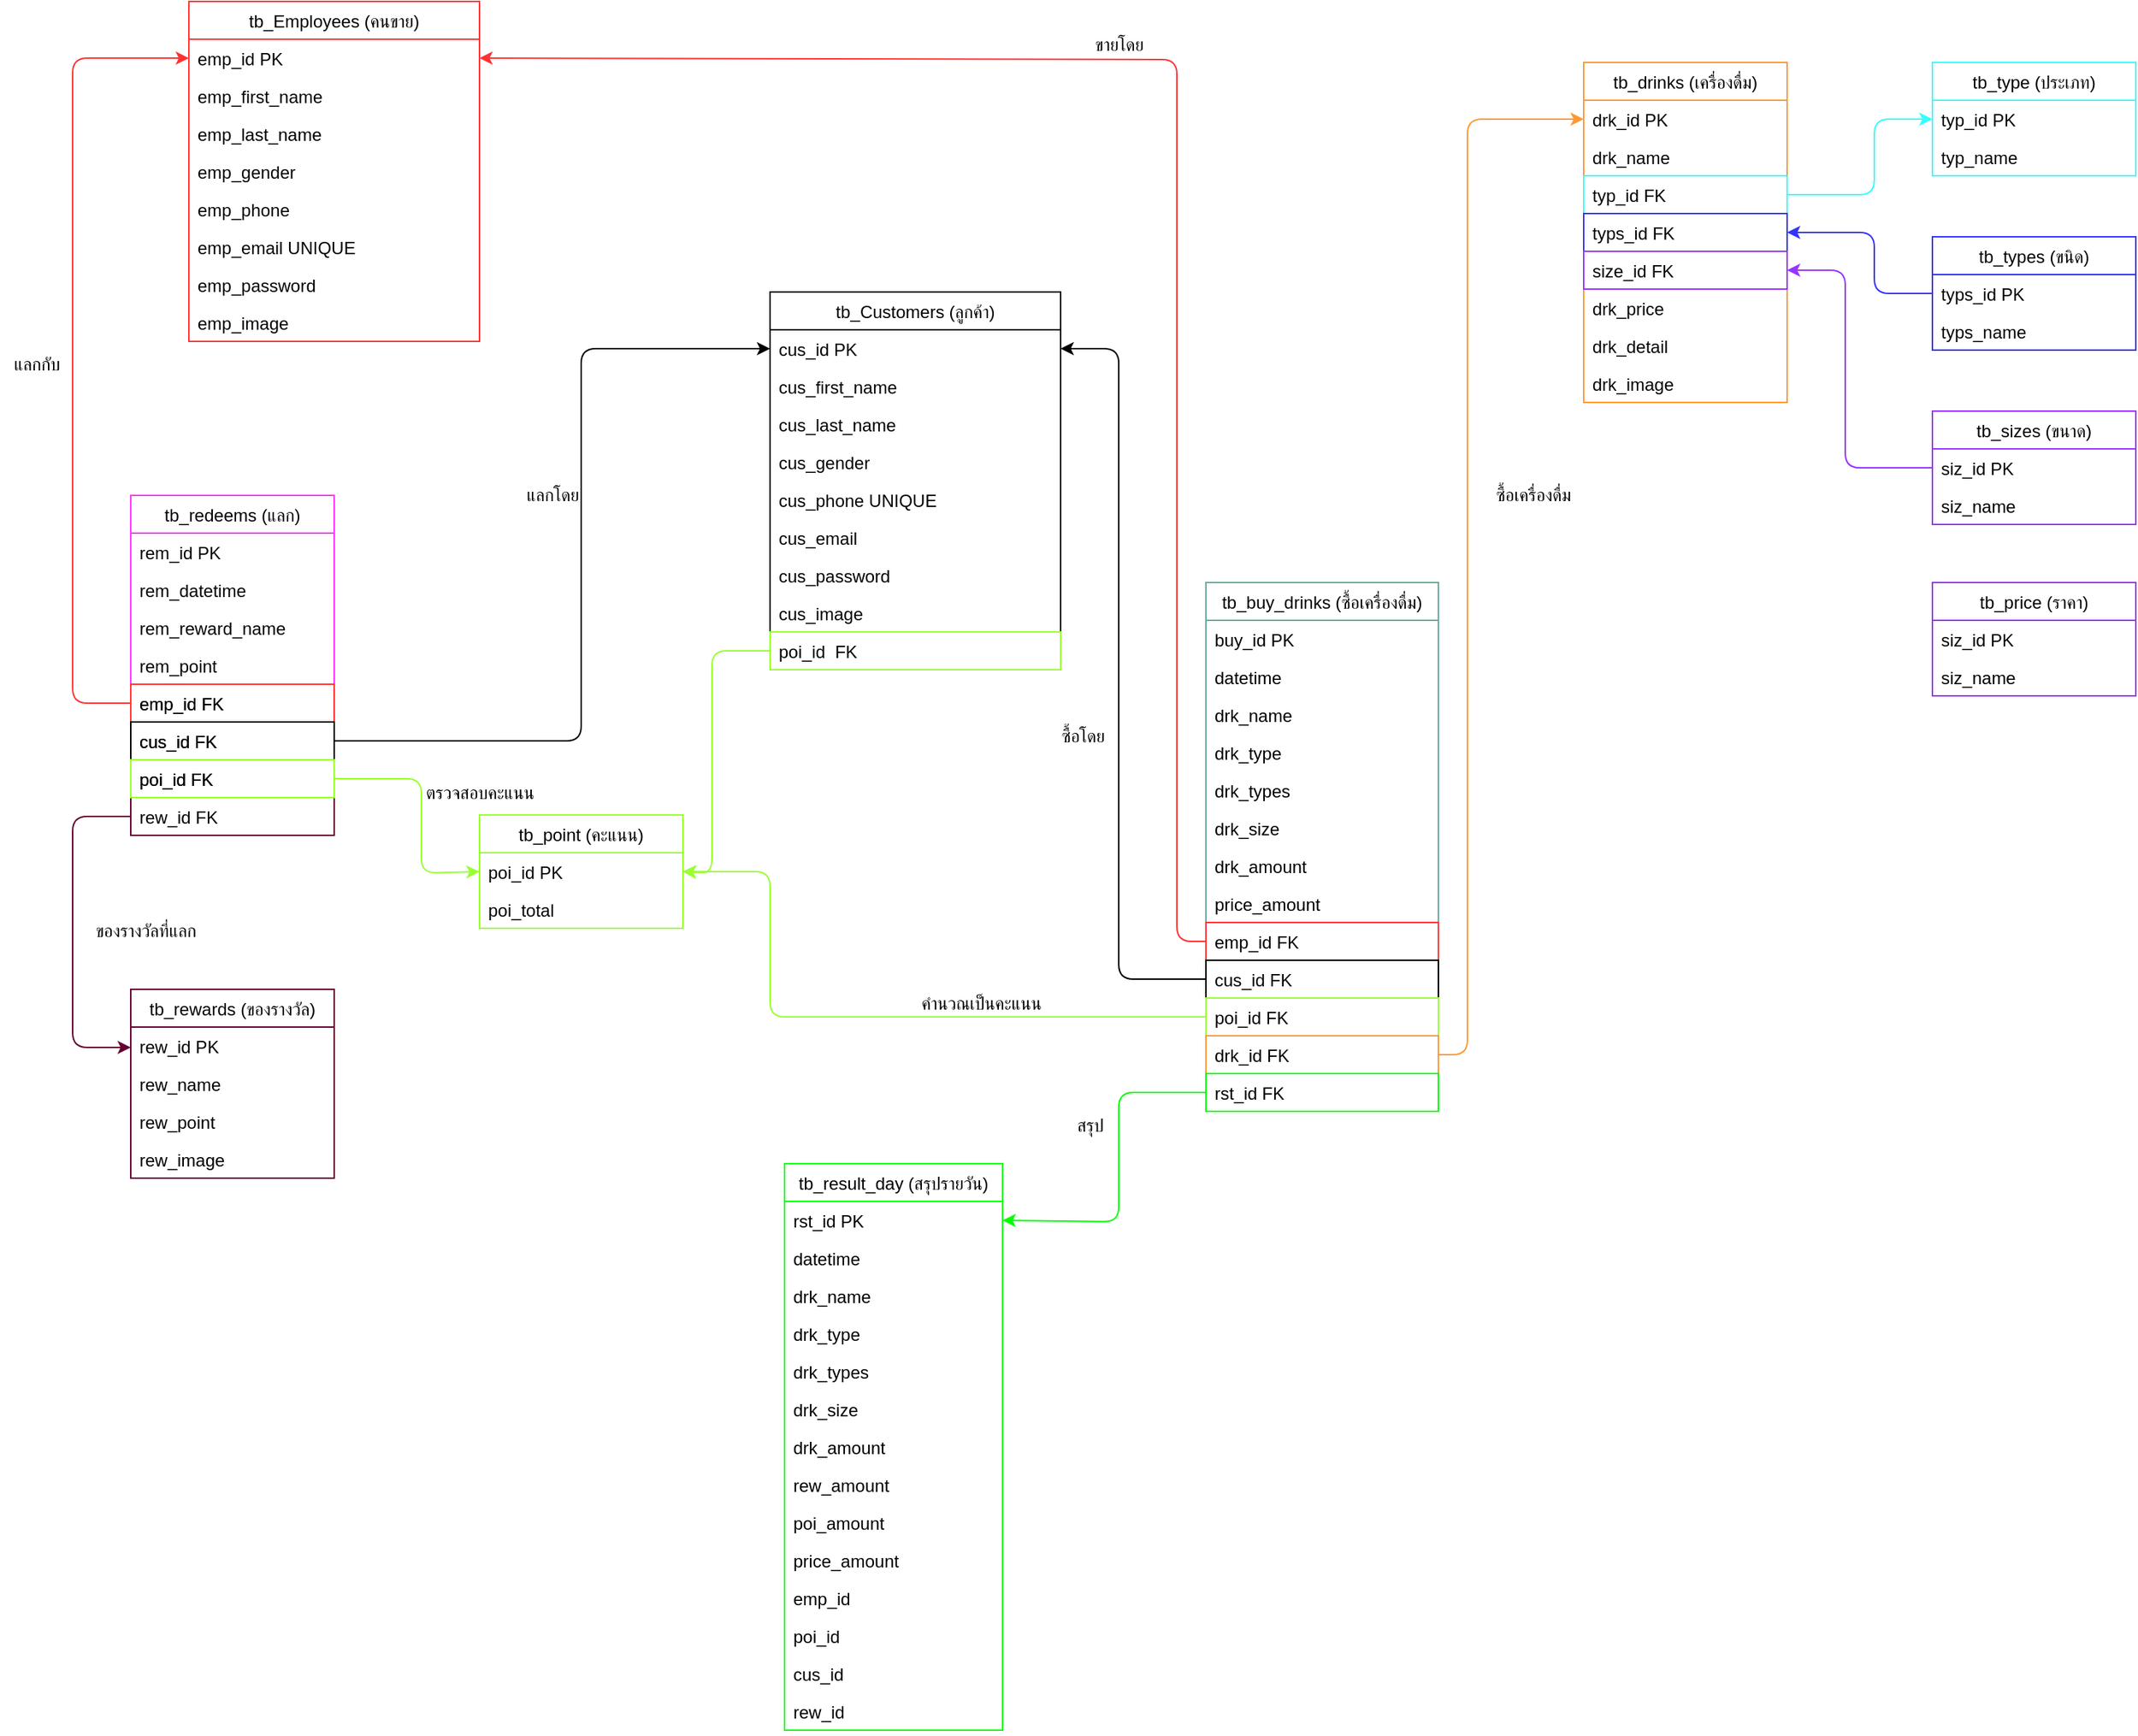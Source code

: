 <mxfile>
    <diagram id="K4MNBweXc7MLscUv-Ym8" name="web">
        <mxGraphModel grid="1" gridSize="10" guides="1" tooltips="1" connect="1" arrows="1" page="1" fold="1" pageScale="1" pageWidth="827" pageHeight="1169" math="0" shadow="0">
            <root>
                <mxCell id="0"/>
                <mxCell id="1" parent="0"/>
                <mxCell id="2" value="tb_Customers (ลูกค้า)" style="swimlane;fontStyle=0;childLayout=stackLayout;horizontal=1;startSize=26;fillColor=none;horizontalStack=0;resizeParent=1;resizeParentMax=0;resizeLast=0;collapsible=1;marginBottom=0;" vertex="1" parent="1">
                    <mxGeometry x="960" y="240" width="200" height="260" as="geometry">
                        <mxRectangle x="40" y="40" width="110" height="26" as="alternateBounds"/>
                    </mxGeometry>
                </mxCell>
                <mxCell id="3" value="cus_id PK" style="text;strokeColor=none;fillColor=none;align=left;verticalAlign=top;spacingLeft=4;spacingRight=4;overflow=hidden;rotatable=0;points=[[0,0.5],[1,0.5]];portConstraint=eastwest;" vertex="1" parent="2">
                    <mxGeometry y="26" width="200" height="26" as="geometry"/>
                </mxCell>
                <mxCell id="4" value="cus_first_name" style="text;strokeColor=none;fillColor=none;align=left;verticalAlign=top;spacingLeft=4;spacingRight=4;overflow=hidden;rotatable=0;points=[[0,0.5],[1,0.5]];portConstraint=eastwest;" vertex="1" parent="2">
                    <mxGeometry y="52" width="200" height="26" as="geometry"/>
                </mxCell>
                <mxCell id="5" value="cus_last_name" style="text;strokeColor=none;fillColor=none;align=left;verticalAlign=top;spacingLeft=4;spacingRight=4;overflow=hidden;rotatable=0;points=[[0,0.5],[1,0.5]];portConstraint=eastwest;" vertex="1" parent="2">
                    <mxGeometry y="78" width="200" height="26" as="geometry"/>
                </mxCell>
                <mxCell id="6" value="cus_gender" style="text;strokeColor=none;fillColor=none;align=left;verticalAlign=top;spacingLeft=4;spacingRight=4;overflow=hidden;rotatable=0;points=[[0,0.5],[1,0.5]];portConstraint=eastwest;" vertex="1" parent="2">
                    <mxGeometry y="104" width="200" height="26" as="geometry"/>
                </mxCell>
                <mxCell id="7" value="cus_phone UNIQUE" style="text;strokeColor=none;fillColor=none;align=left;verticalAlign=top;spacingLeft=4;spacingRight=4;overflow=hidden;rotatable=0;points=[[0,0.5],[1,0.5]];portConstraint=eastwest;" vertex="1" parent="2">
                    <mxGeometry y="130" width="200" height="26" as="geometry"/>
                </mxCell>
                <mxCell id="8" value="cus_email" style="text;strokeColor=none;fillColor=none;align=left;verticalAlign=top;spacingLeft=4;spacingRight=4;overflow=hidden;rotatable=0;points=[[0,0.5],[1,0.5]];portConstraint=eastwest;" vertex="1" parent="2">
                    <mxGeometry y="156" width="200" height="26" as="geometry"/>
                </mxCell>
                <mxCell id="9" value="cus_password" style="text;strokeColor=none;fillColor=none;align=left;verticalAlign=top;spacingLeft=4;spacingRight=4;overflow=hidden;rotatable=0;points=[[0,0.5],[1,0.5]];portConstraint=eastwest;" vertex="1" parent="2">
                    <mxGeometry y="182" width="200" height="26" as="geometry"/>
                </mxCell>
                <mxCell id="10" value="cus_image" style="text;strokeColor=none;fillColor=none;align=left;verticalAlign=top;spacingLeft=4;spacingRight=4;overflow=hidden;rotatable=0;points=[[0,0.5],[1,0.5]];portConstraint=eastwest;" vertex="1" parent="2">
                    <mxGeometry y="208" width="200" height="26" as="geometry"/>
                </mxCell>
                <mxCell id="11" value="poi_id  FK" style="text;strokeColor=#99FF33;fillColor=none;align=left;verticalAlign=top;spacingLeft=4;spacingRight=4;overflow=hidden;rotatable=0;points=[[0,0.5],[1,0.5]];portConstraint=eastwest;" vertex="1" parent="2">
                    <mxGeometry y="234" width="200" height="26" as="geometry"/>
                </mxCell>
                <mxCell id="12" value="tb_Employees (คนขาย)" style="swimlane;fontStyle=0;childLayout=stackLayout;horizontal=1;startSize=26;fillColor=none;horizontalStack=0;resizeParent=1;resizeParentMax=0;resizeLast=0;collapsible=1;marginBottom=0;strokeColor=#FF3333;" vertex="1" parent="1">
                    <mxGeometry x="560" y="40" width="200" height="234" as="geometry">
                        <mxRectangle x="40" y="40" width="110" height="26" as="alternateBounds"/>
                    </mxGeometry>
                </mxCell>
                <mxCell id="13" value="emp_id PK" style="text;strokeColor=none;fillColor=none;align=left;verticalAlign=top;spacingLeft=4;spacingRight=4;overflow=hidden;rotatable=0;points=[[0,0.5],[1,0.5]];portConstraint=eastwest;" vertex="1" parent="12">
                    <mxGeometry y="26" width="200" height="26" as="geometry"/>
                </mxCell>
                <mxCell id="14" value="emp_first_name" style="text;strokeColor=none;fillColor=none;align=left;verticalAlign=top;spacingLeft=4;spacingRight=4;overflow=hidden;rotatable=0;points=[[0,0.5],[1,0.5]];portConstraint=eastwest;" vertex="1" parent="12">
                    <mxGeometry y="52" width="200" height="26" as="geometry"/>
                </mxCell>
                <mxCell id="15" value="emp_last_name" style="text;strokeColor=none;fillColor=none;align=left;verticalAlign=top;spacingLeft=4;spacingRight=4;overflow=hidden;rotatable=0;points=[[0,0.5],[1,0.5]];portConstraint=eastwest;" vertex="1" parent="12">
                    <mxGeometry y="78" width="200" height="26" as="geometry"/>
                </mxCell>
                <mxCell id="16" value="emp_gender" style="text;strokeColor=none;fillColor=none;align=left;verticalAlign=top;spacingLeft=4;spacingRight=4;overflow=hidden;rotatable=0;points=[[0,0.5],[1,0.5]];portConstraint=eastwest;" vertex="1" parent="12">
                    <mxGeometry y="104" width="200" height="26" as="geometry"/>
                </mxCell>
                <mxCell id="17" value="emp_phone " style="text;strokeColor=none;fillColor=none;align=left;verticalAlign=top;spacingLeft=4;spacingRight=4;overflow=hidden;rotatable=0;points=[[0,0.5],[1,0.5]];portConstraint=eastwest;" vertex="1" parent="12">
                    <mxGeometry y="130" width="200" height="26" as="geometry"/>
                </mxCell>
                <mxCell id="18" value="emp_email UNIQUE" style="text;strokeColor=none;fillColor=none;align=left;verticalAlign=top;spacingLeft=4;spacingRight=4;overflow=hidden;rotatable=0;points=[[0,0.5],[1,0.5]];portConstraint=eastwest;" vertex="1" parent="12">
                    <mxGeometry y="156" width="200" height="26" as="geometry"/>
                </mxCell>
                <mxCell id="19" value="emp_password" style="text;strokeColor=none;fillColor=none;align=left;verticalAlign=top;spacingLeft=4;spacingRight=4;overflow=hidden;rotatable=0;points=[[0,0.5],[1,0.5]];portConstraint=eastwest;" vertex="1" parent="12">
                    <mxGeometry y="182" width="200" height="26" as="geometry"/>
                </mxCell>
                <mxCell id="20" value="emp_image" style="text;strokeColor=none;fillColor=none;align=left;verticalAlign=top;spacingLeft=4;spacingRight=4;overflow=hidden;rotatable=0;points=[[0,0.5],[1,0.5]];portConstraint=eastwest;" vertex="1" parent="12">
                    <mxGeometry y="208" width="200" height="26" as="geometry"/>
                </mxCell>
                <mxCell id="21" value="tb_point (คะแนน)" style="swimlane;fontStyle=0;childLayout=stackLayout;horizontal=1;startSize=26;fillColor=none;horizontalStack=0;resizeParent=1;resizeParentMax=0;resizeLast=0;collapsible=1;marginBottom=0;strokeColor=#99FF33;" vertex="1" parent="1">
                    <mxGeometry x="760" y="600" width="140" height="78" as="geometry"/>
                </mxCell>
                <mxCell id="22" value="poi_id PK" style="text;strokeColor=none;fillColor=none;align=left;verticalAlign=top;spacingLeft=4;spacingRight=4;overflow=hidden;rotatable=0;points=[[0,0.5],[1,0.5]];portConstraint=eastwest;" vertex="1" parent="21">
                    <mxGeometry y="26" width="140" height="26" as="geometry"/>
                </mxCell>
                <mxCell id="23" value="poi_total" style="text;strokeColor=none;fillColor=none;align=left;verticalAlign=top;spacingLeft=4;spacingRight=4;overflow=hidden;rotatable=0;points=[[0,0.5],[1,0.5]];portConstraint=eastwest;" vertex="1" parent="21">
                    <mxGeometry y="52" width="140" height="26" as="geometry"/>
                </mxCell>
                <mxCell id="24" value="tb_drinks (เครื่องดื่ม)" style="swimlane;fontStyle=0;childLayout=stackLayout;horizontal=1;startSize=26;fillColor=none;horizontalStack=0;resizeParent=1;resizeParentMax=0;resizeLast=0;collapsible=1;marginBottom=0;strokeColor=#FF9933;" vertex="1" parent="1">
                    <mxGeometry x="1520" y="82" width="140" height="234" as="geometry"/>
                </mxCell>
                <mxCell id="25" value="drk_id PK" style="text;strokeColor=none;fillColor=none;align=left;verticalAlign=top;spacingLeft=4;spacingRight=4;overflow=hidden;rotatable=0;points=[[0,0.5],[1,0.5]];portConstraint=eastwest;" vertex="1" parent="24">
                    <mxGeometry y="26" width="140" height="26" as="geometry"/>
                </mxCell>
                <mxCell id="26" value="drk_name" style="text;strokeColor=none;fillColor=none;align=left;verticalAlign=top;spacingLeft=4;spacingRight=4;overflow=hidden;rotatable=0;points=[[0,0.5],[1,0.5]];portConstraint=eastwest;" vertex="1" parent="24">
                    <mxGeometry y="52" width="140" height="26" as="geometry"/>
                </mxCell>
                <mxCell id="27" value="typ_id FK" style="text;strokeColor=#33FFFF;fillColor=none;align=left;verticalAlign=top;spacingLeft=4;spacingRight=4;overflow=hidden;rotatable=0;points=[[0,0.5],[1,0.5]];portConstraint=eastwest;" vertex="1" parent="24">
                    <mxGeometry y="78" width="140" height="26" as="geometry"/>
                </mxCell>
                <mxCell id="28" value="typs_id FK" style="text;strokeColor=#3333FF;fillColor=none;align=left;verticalAlign=top;spacingLeft=4;spacingRight=4;overflow=hidden;rotatable=0;points=[[0,0.5],[1,0.5]];portConstraint=eastwest;" vertex="1" parent="24">
                    <mxGeometry y="104" width="140" height="26" as="geometry"/>
                </mxCell>
                <mxCell id="29" value="size_id FK" style="text;strokeColor=#9933FF;fillColor=none;align=left;verticalAlign=top;spacingLeft=4;spacingRight=4;overflow=hidden;rotatable=0;points=[[0,0.5],[1,0.5]];portConstraint=eastwest;" vertex="1" parent="24">
                    <mxGeometry y="130" width="140" height="26" as="geometry"/>
                </mxCell>
                <mxCell id="30" value="drk_price" style="text;strokeColor=none;fillColor=none;align=left;verticalAlign=top;spacingLeft=4;spacingRight=4;overflow=hidden;rotatable=0;points=[[0,0.5],[1,0.5]];portConstraint=eastwest;" vertex="1" parent="24">
                    <mxGeometry y="156" width="140" height="26" as="geometry"/>
                </mxCell>
                <mxCell id="31" value="drk_detail" style="text;strokeColor=none;fillColor=none;align=left;verticalAlign=top;spacingLeft=4;spacingRight=4;overflow=hidden;rotatable=0;points=[[0,0.5],[1,0.5]];portConstraint=eastwest;" vertex="1" parent="24">
                    <mxGeometry y="182" width="140" height="26" as="geometry"/>
                </mxCell>
                <mxCell id="32" value="drk_image" style="text;strokeColor=none;fillColor=none;align=left;verticalAlign=top;spacingLeft=4;spacingRight=4;overflow=hidden;rotatable=0;points=[[0,0.5],[1,0.5]];portConstraint=eastwest;" vertex="1" parent="24">
                    <mxGeometry y="208" width="140" height="26" as="geometry"/>
                </mxCell>
                <mxCell id="33" value="tb_type (ประเภท)" style="swimlane;fontStyle=0;childLayout=stackLayout;horizontal=1;startSize=26;fillColor=none;horizontalStack=0;resizeParent=1;resizeParentMax=0;resizeLast=0;collapsible=1;marginBottom=0;strokeColor=#33FFFF;" vertex="1" parent="1">
                    <mxGeometry x="1760" y="82" width="140" height="78" as="geometry"/>
                </mxCell>
                <mxCell id="34" value="typ_id PK" style="text;strokeColor=none;fillColor=none;align=left;verticalAlign=top;spacingLeft=4;spacingRight=4;overflow=hidden;rotatable=0;points=[[0,0.5],[1,0.5]];portConstraint=eastwest;" vertex="1" parent="33">
                    <mxGeometry y="26" width="140" height="26" as="geometry"/>
                </mxCell>
                <mxCell id="35" value="typ_name" style="text;strokeColor=none;fillColor=none;align=left;verticalAlign=top;spacingLeft=4;spacingRight=4;overflow=hidden;rotatable=0;points=[[0,0.5],[1,0.5]];portConstraint=eastwest;" vertex="1" parent="33">
                    <mxGeometry y="52" width="140" height="26" as="geometry"/>
                </mxCell>
                <mxCell id="36" value="tb_types (ขนิด)" style="swimlane;fontStyle=0;childLayout=stackLayout;horizontal=1;startSize=26;fillColor=none;horizontalStack=0;resizeParent=1;resizeParentMax=0;resizeLast=0;collapsible=1;marginBottom=0;strokeColor=#3333FF;" vertex="1" parent="1">
                    <mxGeometry x="1760" y="202" width="140" height="78" as="geometry"/>
                </mxCell>
                <mxCell id="37" value="typs_id PK" style="text;strokeColor=none;fillColor=none;align=left;verticalAlign=top;spacingLeft=4;spacingRight=4;overflow=hidden;rotatable=0;points=[[0,0.5],[1,0.5]];portConstraint=eastwest;" vertex="1" parent="36">
                    <mxGeometry y="26" width="140" height="26" as="geometry"/>
                </mxCell>
                <mxCell id="38" value="typs_name" style="text;strokeColor=none;fillColor=none;align=left;verticalAlign=top;spacingLeft=4;spacingRight=4;overflow=hidden;rotatable=0;points=[[0,0.5],[1,0.5]];portConstraint=eastwest;" vertex="1" parent="36">
                    <mxGeometry y="52" width="140" height="26" as="geometry"/>
                </mxCell>
                <mxCell id="39" value="tb_sizes (ขนาด)" style="swimlane;fontStyle=0;childLayout=stackLayout;horizontal=1;startSize=26;fillColor=none;horizontalStack=0;resizeParent=1;resizeParentMax=0;resizeLast=0;collapsible=1;marginBottom=0;strokeColor=#9933FF;" vertex="1" parent="1">
                    <mxGeometry x="1760" y="322" width="140" height="78" as="geometry"/>
                </mxCell>
                <mxCell id="40" value="siz_id PK" style="text;strokeColor=none;fillColor=none;align=left;verticalAlign=top;spacingLeft=4;spacingRight=4;overflow=hidden;rotatable=0;points=[[0,0.5],[1,0.5]];portConstraint=eastwest;" vertex="1" parent="39">
                    <mxGeometry y="26" width="140" height="26" as="geometry"/>
                </mxCell>
                <mxCell id="41" value="siz_name" style="text;strokeColor=none;fillColor=none;align=left;verticalAlign=top;spacingLeft=4;spacingRight=4;overflow=hidden;rotatable=0;points=[[0,0.5],[1,0.5]];portConstraint=eastwest;" vertex="1" parent="39">
                    <mxGeometry y="52" width="140" height="26" as="geometry"/>
                </mxCell>
                <mxCell id="42" value="" style="endArrow=classic;html=1;exitX=1;exitY=0.5;exitDx=0;exitDy=0;entryX=0;entryY=0.5;entryDx=0;entryDy=0;strokeColor=#33FFFF;" edge="1" parent="1" source="27" target="34">
                    <mxGeometry width="50" height="50" relative="1" as="geometry">
                        <mxPoint x="1760" y="222" as="sourcePoint"/>
                        <mxPoint x="1810" y="172" as="targetPoint"/>
                        <Array as="points">
                            <mxPoint x="1720" y="173"/>
                            <mxPoint x="1720" y="121"/>
                        </Array>
                    </mxGeometry>
                </mxCell>
                <mxCell id="43" value="" style="endArrow=classic;html=1;entryX=1;entryY=0.5;entryDx=0;entryDy=0;exitX=0;exitY=0.5;exitDx=0;exitDy=0;strokeColor=#99FF33;" edge="1" parent="1" source="11" target="22">
                    <mxGeometry width="50" height="50" relative="1" as="geometry">
                        <mxPoint x="950" y="360" as="sourcePoint"/>
                        <mxPoint x="700" y="241" as="targetPoint"/>
                        <Array as="points">
                            <mxPoint x="920" y="487"/>
                            <mxPoint x="920" y="640"/>
                        </Array>
                    </mxGeometry>
                </mxCell>
                <mxCell id="44" value="tb_rewards (ของรางวัล)" style="swimlane;fontStyle=0;childLayout=stackLayout;horizontal=1;startSize=26;fillColor=none;horizontalStack=0;resizeParent=1;resizeParentMax=0;resizeLast=0;collapsible=1;marginBottom=0;strokeColor=#660033;" vertex="1" parent="1">
                    <mxGeometry x="520" y="720" width="140" height="130" as="geometry"/>
                </mxCell>
                <mxCell id="45" value="rew_id PK" style="text;strokeColor=none;fillColor=none;align=left;verticalAlign=top;spacingLeft=4;spacingRight=4;overflow=hidden;rotatable=0;points=[[0,0.5],[1,0.5]];portConstraint=eastwest;" vertex="1" parent="44">
                    <mxGeometry y="26" width="140" height="26" as="geometry"/>
                </mxCell>
                <mxCell id="46" value="rew_name" style="text;strokeColor=none;fillColor=none;align=left;verticalAlign=top;spacingLeft=4;spacingRight=4;overflow=hidden;rotatable=0;points=[[0,0.5],[1,0.5]];portConstraint=eastwest;" vertex="1" parent="44">
                    <mxGeometry y="52" width="140" height="26" as="geometry"/>
                </mxCell>
                <mxCell id="47" value="rew_point" style="text;strokeColor=none;fillColor=none;align=left;verticalAlign=top;spacingLeft=4;spacingRight=4;overflow=hidden;rotatable=0;points=[[0,0.5],[1,0.5]];portConstraint=eastwest;" vertex="1" parent="44">
                    <mxGeometry y="78" width="140" height="26" as="geometry"/>
                </mxCell>
                <mxCell id="48" value="rew_image" style="text;strokeColor=none;fillColor=none;align=left;verticalAlign=top;spacingLeft=4;spacingRight=4;overflow=hidden;rotatable=0;points=[[0,0.5],[1,0.5]];portConstraint=eastwest;" vertex="1" parent="44">
                    <mxGeometry y="104" width="140" height="26" as="geometry"/>
                </mxCell>
                <mxCell id="49" value="tb_redeems (แลก)" style="swimlane;fontStyle=0;childLayout=stackLayout;horizontal=1;startSize=26;fillColor=none;horizontalStack=0;resizeParent=1;resizeParentMax=0;resizeLast=0;collapsible=1;marginBottom=0;strokeColor=#FF33FF;" vertex="1" parent="1">
                    <mxGeometry x="520" y="380" width="140" height="234" as="geometry"/>
                </mxCell>
                <mxCell id="50" value="rem_id PK" style="text;strokeColor=none;fillColor=none;align=left;verticalAlign=top;spacingLeft=4;spacingRight=4;overflow=hidden;rotatable=0;points=[[0,0.5],[1,0.5]];portConstraint=eastwest;" vertex="1" parent="49">
                    <mxGeometry y="26" width="140" height="26" as="geometry"/>
                </mxCell>
                <mxCell id="51" value="rem_datetime" style="text;strokeColor=none;fillColor=none;align=left;verticalAlign=top;spacingLeft=4;spacingRight=4;overflow=hidden;rotatable=0;points=[[0,0.5],[1,0.5]];portConstraint=eastwest;" vertex="1" parent="49">
                    <mxGeometry y="52" width="140" height="26" as="geometry"/>
                </mxCell>
                <mxCell id="52" value="rem_reward_name" style="text;strokeColor=none;fillColor=none;align=left;verticalAlign=top;spacingLeft=4;spacingRight=4;overflow=hidden;rotatable=0;points=[[0,0.5],[1,0.5]];portConstraint=eastwest;" vertex="1" parent="49">
                    <mxGeometry y="78" width="140" height="26" as="geometry"/>
                </mxCell>
                <mxCell id="53" value="rem_point" style="text;strokeColor=none;fillColor=none;align=left;verticalAlign=top;spacingLeft=4;spacingRight=4;overflow=hidden;rotatable=0;points=[[0,0.5],[1,0.5]];portConstraint=eastwest;" vertex="1" parent="49">
                    <mxGeometry y="104" width="140" height="26" as="geometry"/>
                </mxCell>
                <mxCell id="54" value="emp_id FK" style="text;strokeColor=#FF3333;fillColor=none;align=left;verticalAlign=top;spacingLeft=4;spacingRight=4;overflow=hidden;rotatable=0;points=[[0,0.5],[1,0.5]];portConstraint=eastwest;" vertex="1" parent="49">
                    <mxGeometry y="130" width="140" height="26" as="geometry"/>
                </mxCell>
                <mxCell id="55" value="cus_id FK" style="text;strokeColor=#000000;fillColor=none;align=left;verticalAlign=top;spacingLeft=4;spacingRight=4;overflow=hidden;rotatable=0;points=[[0,0.5],[1,0.5]];portConstraint=eastwest;" vertex="1" parent="49">
                    <mxGeometry y="156" width="140" height="26" as="geometry"/>
                </mxCell>
                <mxCell id="56" value="poi_id FK" style="text;strokeColor=#99FF33;fillColor=none;align=left;verticalAlign=top;spacingLeft=4;spacingRight=4;overflow=hidden;rotatable=0;points=[[0,0.5],[1,0.5]];portConstraint=eastwest;" vertex="1" parent="49">
                    <mxGeometry y="182" width="140" height="26" as="geometry"/>
                </mxCell>
                <mxCell id="57" value="rew_id FK" style="text;strokeColor=#660033;fillColor=none;align=left;verticalAlign=top;spacingLeft=4;spacingRight=4;overflow=hidden;rotatable=0;points=[[0,0.5],[1,0.5]];portConstraint=eastwest;" vertex="1" parent="49">
                    <mxGeometry y="208" width="140" height="26" as="geometry"/>
                </mxCell>
                <mxCell id="58" value="tb_buy_drinks (ซื้อเครื่องดื่ม)" style="swimlane;fontStyle=0;childLayout=stackLayout;horizontal=1;startSize=26;fillColor=none;horizontalStack=0;resizeParent=1;resizeParentMax=0;resizeLast=0;collapsible=1;marginBottom=0;strokeColor=#67AB9F;" vertex="1" parent="1">
                    <mxGeometry x="1260" y="440" width="160" height="364" as="geometry"/>
                </mxCell>
                <mxCell id="59" value="buy_id PK" style="text;strokeColor=none;fillColor=none;align=left;verticalAlign=top;spacingLeft=4;spacingRight=4;overflow=hidden;rotatable=0;points=[[0,0.5],[1,0.5]];portConstraint=eastwest;" vertex="1" parent="58">
                    <mxGeometry y="26" width="160" height="26" as="geometry"/>
                </mxCell>
                <mxCell id="60" value="datetime" style="text;strokeColor=none;fillColor=none;align=left;verticalAlign=top;spacingLeft=4;spacingRight=4;overflow=hidden;rotatable=0;points=[[0,0.5],[1,0.5]];portConstraint=eastwest;" vertex="1" parent="58">
                    <mxGeometry y="52" width="160" height="26" as="geometry"/>
                </mxCell>
                <mxCell id="61" value="drk_name" style="text;strokeColor=none;fillColor=none;align=left;verticalAlign=top;spacingLeft=4;spacingRight=4;overflow=hidden;rotatable=0;points=[[0,0.5],[1,0.5]];portConstraint=eastwest;" vertex="1" parent="58">
                    <mxGeometry y="78" width="160" height="26" as="geometry"/>
                </mxCell>
                <mxCell id="62" value="drk_type" style="text;strokeColor=none;fillColor=none;align=left;verticalAlign=top;spacingLeft=4;spacingRight=4;overflow=hidden;rotatable=0;points=[[0,0.5],[1,0.5]];portConstraint=eastwest;" vertex="1" parent="58">
                    <mxGeometry y="104" width="160" height="26" as="geometry"/>
                </mxCell>
                <mxCell id="63" value="drk_types" style="text;strokeColor=none;fillColor=none;align=left;verticalAlign=top;spacingLeft=4;spacingRight=4;overflow=hidden;rotatable=0;points=[[0,0.5],[1,0.5]];portConstraint=eastwest;" vertex="1" parent="58">
                    <mxGeometry y="130" width="160" height="26" as="geometry"/>
                </mxCell>
                <mxCell id="64" value="drk_size" style="text;strokeColor=none;fillColor=none;align=left;verticalAlign=top;spacingLeft=4;spacingRight=4;overflow=hidden;rotatable=0;points=[[0,0.5],[1,0.5]];portConstraint=eastwest;" vertex="1" parent="58">
                    <mxGeometry y="156" width="160" height="26" as="geometry"/>
                </mxCell>
                <mxCell id="65" value="drk_amount" style="text;strokeColor=none;fillColor=none;align=left;verticalAlign=top;spacingLeft=4;spacingRight=4;overflow=hidden;rotatable=0;points=[[0,0.5],[1,0.5]];portConstraint=eastwest;" vertex="1" parent="58">
                    <mxGeometry y="182" width="160" height="26" as="geometry"/>
                </mxCell>
                <mxCell id="66" value="price_amount" style="text;strokeColor=none;fillColor=none;align=left;verticalAlign=top;spacingLeft=4;spacingRight=4;overflow=hidden;rotatable=0;points=[[0,0.5],[1,0.5]];portConstraint=eastwest;" vertex="1" parent="58">
                    <mxGeometry y="208" width="160" height="26" as="geometry"/>
                </mxCell>
                <mxCell id="67" value="emp_id FK" style="text;strokeColor=#FF3333;fillColor=none;align=left;verticalAlign=top;spacingLeft=4;spacingRight=4;overflow=hidden;rotatable=0;points=[[0,0.5],[1,0.5]];portConstraint=eastwest;" vertex="1" parent="58">
                    <mxGeometry y="234" width="160" height="26" as="geometry"/>
                </mxCell>
                <mxCell id="68" value="cus_id FK" style="text;strokeColor=#000000;fillColor=none;align=left;verticalAlign=top;spacingLeft=4;spacingRight=4;overflow=hidden;rotatable=0;points=[[0,0.5],[1,0.5]];portConstraint=eastwest;" vertex="1" parent="58">
                    <mxGeometry y="260" width="160" height="26" as="geometry"/>
                </mxCell>
                <mxCell id="69" value="poi_id FK" style="text;strokeColor=#99FF33;fillColor=none;align=left;verticalAlign=top;spacingLeft=4;spacingRight=4;overflow=hidden;rotatable=0;points=[[0,0.5],[1,0.5]];portConstraint=eastwest;" vertex="1" parent="58">
                    <mxGeometry y="286" width="160" height="26" as="geometry"/>
                </mxCell>
                <mxCell id="70" value="drk_id FK" style="text;strokeColor=#FF9933;fillColor=none;align=left;verticalAlign=top;spacingLeft=4;spacingRight=4;overflow=hidden;rotatable=0;points=[[0,0.5],[1,0.5]];portConstraint=eastwest;" vertex="1" parent="58">
                    <mxGeometry y="312" width="160" height="26" as="geometry"/>
                </mxCell>
                <mxCell id="71" value="rst_id FK" style="text;strokeColor=#00FF00;fillColor=none;align=left;verticalAlign=top;spacingLeft=4;spacingRight=4;overflow=hidden;rotatable=0;points=[[0,0.5],[1,0.5]];portConstraint=eastwest;" vertex="1" parent="58">
                    <mxGeometry y="338" width="160" height="26" as="geometry"/>
                </mxCell>
                <mxCell id="72" value="tb_result_day (สรุปรายวัน)" style="swimlane;fontStyle=0;childLayout=stackLayout;horizontal=1;startSize=26;fillColor=none;horizontalStack=0;resizeParent=1;resizeParentMax=0;resizeLast=0;collapsible=1;marginBottom=0;strokeColor=#00FF00;" vertex="1" parent="1">
                    <mxGeometry x="970" y="840" width="150" height="390" as="geometry"/>
                </mxCell>
                <mxCell id="73" value="rst_id PK" style="text;strokeColor=none;fillColor=none;align=left;verticalAlign=top;spacingLeft=4;spacingRight=4;overflow=hidden;rotatable=0;points=[[0,0.5],[1,0.5]];portConstraint=eastwest;" vertex="1" parent="72">
                    <mxGeometry y="26" width="150" height="26" as="geometry"/>
                </mxCell>
                <mxCell id="74" value="datetime" style="text;strokeColor=none;fillColor=none;align=left;verticalAlign=top;spacingLeft=4;spacingRight=4;overflow=hidden;rotatable=0;points=[[0,0.5],[1,0.5]];portConstraint=eastwest;" vertex="1" parent="72">
                    <mxGeometry y="52" width="150" height="26" as="geometry"/>
                </mxCell>
                <mxCell id="75" value="drk_name" style="text;strokeColor=none;fillColor=none;align=left;verticalAlign=top;spacingLeft=4;spacingRight=4;overflow=hidden;rotatable=0;points=[[0,0.5],[1,0.5]];portConstraint=eastwest;" vertex="1" parent="72">
                    <mxGeometry y="78" width="150" height="26" as="geometry"/>
                </mxCell>
                <mxCell id="76" value="drk_type" style="text;strokeColor=none;fillColor=none;align=left;verticalAlign=top;spacingLeft=4;spacingRight=4;overflow=hidden;rotatable=0;points=[[0,0.5],[1,0.5]];portConstraint=eastwest;" vertex="1" parent="72">
                    <mxGeometry y="104" width="150" height="26" as="geometry"/>
                </mxCell>
                <mxCell id="77" value="drk_types" style="text;strokeColor=none;fillColor=none;align=left;verticalAlign=top;spacingLeft=4;spacingRight=4;overflow=hidden;rotatable=0;points=[[0,0.5],[1,0.5]];portConstraint=eastwest;" vertex="1" parent="72">
                    <mxGeometry y="130" width="150" height="26" as="geometry"/>
                </mxCell>
                <mxCell id="78" value="drk_size" style="text;strokeColor=none;fillColor=none;align=left;verticalAlign=top;spacingLeft=4;spacingRight=4;overflow=hidden;rotatable=0;points=[[0,0.5],[1,0.5]];portConstraint=eastwest;" vertex="1" parent="72">
                    <mxGeometry y="156" width="150" height="26" as="geometry"/>
                </mxCell>
                <mxCell id="79" value="drk_amount" style="text;strokeColor=none;fillColor=none;align=left;verticalAlign=top;spacingLeft=4;spacingRight=4;overflow=hidden;rotatable=0;points=[[0,0.5],[1,0.5]];portConstraint=eastwest;" vertex="1" parent="72">
                    <mxGeometry y="182" width="150" height="26" as="geometry"/>
                </mxCell>
                <mxCell id="80" value="rew_amount" style="text;strokeColor=none;fillColor=none;align=left;verticalAlign=top;spacingLeft=4;spacingRight=4;overflow=hidden;rotatable=0;points=[[0,0.5],[1,0.5]];portConstraint=eastwest;" vertex="1" parent="72">
                    <mxGeometry y="208" width="150" height="26" as="geometry"/>
                </mxCell>
                <mxCell id="81" value="poi_amount" style="text;strokeColor=none;fillColor=none;align=left;verticalAlign=top;spacingLeft=4;spacingRight=4;overflow=hidden;rotatable=0;points=[[0,0.5],[1,0.5]];portConstraint=eastwest;" vertex="1" parent="72">
                    <mxGeometry y="234" width="150" height="26" as="geometry"/>
                </mxCell>
                <mxCell id="82" value="price_amount" style="text;strokeColor=none;fillColor=none;align=left;verticalAlign=top;spacingLeft=4;spacingRight=4;overflow=hidden;rotatable=0;points=[[0,0.5],[1,0.5]];portConstraint=eastwest;" vertex="1" parent="72">
                    <mxGeometry y="260" width="150" height="26" as="geometry"/>
                </mxCell>
                <mxCell id="83" value="emp_id" style="text;strokeColor=none;fillColor=none;align=left;verticalAlign=top;spacingLeft=4;spacingRight=4;overflow=hidden;rotatable=0;points=[[0,0.5],[1,0.5]];portConstraint=eastwest;" vertex="1" parent="72">
                    <mxGeometry y="286" width="150" height="26" as="geometry"/>
                </mxCell>
                <mxCell id="84" value="poi_id" style="text;strokeColor=none;fillColor=none;align=left;verticalAlign=top;spacingLeft=4;spacingRight=4;overflow=hidden;rotatable=0;points=[[0,0.5],[1,0.5]];portConstraint=eastwest;" vertex="1" parent="72">
                    <mxGeometry y="312" width="150" height="26" as="geometry"/>
                </mxCell>
                <mxCell id="85" value="cus_id" style="text;strokeColor=none;fillColor=none;align=left;verticalAlign=top;spacingLeft=4;spacingRight=4;overflow=hidden;rotatable=0;points=[[0,0.5],[1,0.5]];portConstraint=eastwest;" vertex="1" parent="72">
                    <mxGeometry y="338" width="150" height="26" as="geometry"/>
                </mxCell>
                <mxCell id="86" value="rew_id" style="text;strokeColor=none;fillColor=none;align=left;verticalAlign=top;spacingLeft=4;spacingRight=4;overflow=hidden;rotatable=0;points=[[0,0.5],[1,0.5]];portConstraint=eastwest;" vertex="1" parent="72">
                    <mxGeometry y="364" width="150" height="26" as="geometry"/>
                </mxCell>
                <mxCell id="87" value="" style="endArrow=classic;html=1;exitX=0;exitY=0.5;exitDx=0;exitDy=0;strokeColor=#660033;" edge="1" parent="1" source="57">
                    <mxGeometry width="50" height="50" relative="1" as="geometry">
                        <mxPoint x="570" y="600" as="sourcePoint"/>
                        <mxPoint x="520" y="760" as="targetPoint"/>
                        <Array as="points">
                            <mxPoint x="480" y="601"/>
                            <mxPoint x="480" y="760"/>
                        </Array>
                    </mxGeometry>
                </mxCell>
                <mxCell id="88" value="" style="endArrow=classic;html=1;exitX=1;exitY=0.5;exitDx=0;exitDy=0;entryX=0;entryY=0.5;entryDx=0;entryDy=0;strokeColor=#99FF33;" edge="1" parent="1" source="56" target="22">
                    <mxGeometry width="50" height="50" relative="1" as="geometry">
                        <mxPoint x="570" y="500" as="sourcePoint"/>
                        <mxPoint x="620" y="450" as="targetPoint"/>
                        <Array as="points">
                            <mxPoint x="720" y="575"/>
                            <mxPoint x="720" y="640"/>
                        </Array>
                    </mxGeometry>
                </mxCell>
                <mxCell id="89" value="" style="endArrow=classic;html=1;exitX=1;exitY=0.5;exitDx=0;exitDy=0;exitPerimeter=0;entryX=0;entryY=0.5;entryDx=0;entryDy=0;" edge="1" parent="1" source="55" target="3">
                    <mxGeometry width="50" height="50" relative="1" as="geometry">
                        <mxPoint x="670" y="549" as="sourcePoint"/>
                        <mxPoint x="920" y="122" as="targetPoint"/>
                        <Array as="points">
                            <mxPoint x="830" y="549"/>
                            <mxPoint x="830" y="279"/>
                        </Array>
                    </mxGeometry>
                </mxCell>
                <mxCell id="90" value="" style="endArrow=classic;html=1;exitX=0;exitY=0.5;exitDx=0;exitDy=0;entryX=0;entryY=0.5;entryDx=0;entryDy=0;strokeColor=#FF3333;" edge="1" parent="1" source="54" target="13">
                    <mxGeometry width="50" height="50" relative="1" as="geometry">
                        <mxPoint x="570" y="200" as="sourcePoint"/>
                        <mxPoint x="620" y="150" as="targetPoint"/>
                        <Array as="points">
                            <mxPoint x="480" y="523"/>
                            <mxPoint x="480" y="360"/>
                            <mxPoint x="480" y="79"/>
                        </Array>
                    </mxGeometry>
                </mxCell>
                <mxCell id="91" value="emp_id FK" style="text;strokeColor=#FF3333;fillColor=none;align=left;verticalAlign=top;spacingLeft=4;spacingRight=4;overflow=hidden;rotatable=0;points=[[0,0.5],[1,0.5]];portConstraint=eastwest;" vertex="1" parent="1">
                    <mxGeometry x="520" y="510" width="140" height="26" as="geometry"/>
                </mxCell>
                <mxCell id="92" value="cus_id FK" style="text;strokeColor=#000000;fillColor=none;align=left;verticalAlign=top;spacingLeft=4;spacingRight=4;overflow=hidden;rotatable=0;points=[[0,0.5],[1,0.5]];portConstraint=eastwest;" vertex="1" parent="1">
                    <mxGeometry x="520" y="536" width="140" height="26" as="geometry"/>
                </mxCell>
                <mxCell id="93" value="poi_id FK" style="text;strokeColor=#99FF33;fillColor=none;align=left;verticalAlign=top;spacingLeft=4;spacingRight=4;overflow=hidden;rotatable=0;points=[[0,0.5],[1,0.5]];portConstraint=eastwest;" vertex="1" parent="1">
                    <mxGeometry x="520" y="562" width="140" height="26" as="geometry"/>
                </mxCell>
                <mxCell id="94" value="" style="endArrow=classic;html=1;exitX=0;exitY=0.5;exitDx=0;exitDy=0;entryX=1;entryY=0.5;entryDx=0;entryDy=0;strokeColor=#FF3333;" edge="1" parent="1" source="67" target="13">
                    <mxGeometry width="50" height="50" relative="1" as="geometry">
                        <mxPoint x="1060" y="480" as="sourcePoint"/>
                        <mxPoint x="1110" y="430" as="targetPoint"/>
                        <Array as="points">
                            <mxPoint x="1240" y="687"/>
                            <mxPoint x="1240" y="80"/>
                        </Array>
                    </mxGeometry>
                </mxCell>
                <mxCell id="95" value="" style="endArrow=classic;html=1;exitX=0;exitY=0.5;exitDx=0;exitDy=0;entryX=1;entryY=0.5;entryDx=0;entryDy=0;strokeColor=#99FF33;" edge="1" parent="1" source="69" target="22">
                    <mxGeometry width="50" height="50" relative="1" as="geometry">
                        <mxPoint x="1060" y="590" as="sourcePoint"/>
                        <mxPoint x="1110" y="540" as="targetPoint"/>
                        <Array as="points">
                            <mxPoint x="960" y="739"/>
                            <mxPoint x="960" y="639"/>
                        </Array>
                    </mxGeometry>
                </mxCell>
                <mxCell id="96" value="" style="endArrow=classic;html=1;exitX=0;exitY=0.5;exitDx=0;exitDy=0;entryX=1;entryY=0.5;entryDx=0;entryDy=0;" edge="1" parent="1" source="68" target="3">
                    <mxGeometry width="50" height="50" relative="1" as="geometry">
                        <mxPoint x="1060" y="570" as="sourcePoint"/>
                        <mxPoint x="1110" y="520" as="targetPoint"/>
                        <Array as="points">
                            <mxPoint x="1200" y="713"/>
                            <mxPoint x="1200" y="500"/>
                            <mxPoint x="1200" y="279"/>
                        </Array>
                    </mxGeometry>
                </mxCell>
                <mxCell id="97" value="" style="endArrow=classic;html=1;exitX=1;exitY=0.5;exitDx=0;exitDy=0;entryX=0;entryY=0.5;entryDx=0;entryDy=0;strokeColor=#FF9933;" edge="1" parent="1" source="70" target="25">
                    <mxGeometry width="50" height="50" relative="1" as="geometry">
                        <mxPoint x="1250" y="560" as="sourcePoint"/>
                        <mxPoint x="1300" y="510" as="targetPoint"/>
                        <Array as="points">
                            <mxPoint x="1440" y="765"/>
                            <mxPoint x="1440" y="121"/>
                        </Array>
                    </mxGeometry>
                </mxCell>
                <mxCell id="98" value="" style="endArrow=classic;html=1;strokeColor=#3333FF;exitX=0;exitY=0.5;exitDx=0;exitDy=0;entryX=1;entryY=0.5;entryDx=0;entryDy=0;" edge="1" parent="1" source="37" target="28">
                    <mxGeometry width="50" height="50" relative="1" as="geometry">
                        <mxPoint x="1260" y="300" as="sourcePoint"/>
                        <mxPoint x="1310" y="250" as="targetPoint"/>
                        <Array as="points">
                            <mxPoint x="1720" y="241"/>
                            <mxPoint x="1720" y="199"/>
                        </Array>
                    </mxGeometry>
                </mxCell>
                <mxCell id="99" value="" style="endArrow=classic;html=1;strokeColor=#9933FF;exitX=0;exitY=0.5;exitDx=0;exitDy=0;entryX=1;entryY=0.5;entryDx=0;entryDy=0;" edge="1" parent="1" source="40" target="29">
                    <mxGeometry width="50" height="50" relative="1" as="geometry">
                        <mxPoint x="1260" y="300" as="sourcePoint"/>
                        <mxPoint x="1310" y="250" as="targetPoint"/>
                        <Array as="points">
                            <mxPoint x="1700" y="361"/>
                            <mxPoint x="1700" y="225"/>
                        </Array>
                    </mxGeometry>
                </mxCell>
                <mxCell id="100" value="ขายโดย" style="text;html=1;align=center;verticalAlign=middle;resizable=0;points=[];autosize=1;strokeColor=none;" vertex="1" parent="1">
                    <mxGeometry x="1170" y="60" width="60" height="20" as="geometry"/>
                </mxCell>
                <mxCell id="101" value="ซื้อโดย" style="text;html=1;align=center;verticalAlign=middle;resizable=0;points=[];autosize=1;strokeColor=none;" vertex="1" parent="1">
                    <mxGeometry x="1150" y="536" width="50" height="20" as="geometry"/>
                </mxCell>
                <mxCell id="102" value="คำนวณเป็นคะแนน" style="text;html=1;align=center;verticalAlign=middle;resizable=0;points=[];autosize=1;strokeColor=none;" vertex="1" parent="1">
                    <mxGeometry x="1050" y="720" width="110" height="20" as="geometry"/>
                </mxCell>
                <mxCell id="103" value="ของรางวัลที่แลก" style="text;html=1;align=center;verticalAlign=middle;resizable=0;points=[];autosize=1;strokeColor=none;" vertex="1" parent="1">
                    <mxGeometry x="480" y="670" width="100" height="20" as="geometry"/>
                </mxCell>
                <mxCell id="104" value="ตรวจสอบคะแนน" style="text;html=1;align=center;verticalAlign=middle;resizable=0;points=[];autosize=1;strokeColor=none;" vertex="1" parent="1">
                    <mxGeometry x="710" y="575" width="100" height="20" as="geometry"/>
                </mxCell>
                <mxCell id="105" value="แลกโดย" style="text;html=1;align=center;verticalAlign=middle;resizable=0;points=[];autosize=1;strokeColor=none;" vertex="1" parent="1">
                    <mxGeometry x="780" y="370" width="60" height="20" as="geometry"/>
                </mxCell>
                <mxCell id="106" value="แลกกับ" style="text;html=1;align=center;verticalAlign=middle;resizable=0;points=[];autosize=1;strokeColor=none;" vertex="1" parent="1">
                    <mxGeometry x="430" y="280" width="50" height="20" as="geometry"/>
                </mxCell>
                <mxCell id="107" value="ซื้อเครื่องดื่ม" style="text;html=1;align=center;verticalAlign=middle;resizable=0;points=[];autosize=1;strokeColor=none;" vertex="1" parent="1">
                    <mxGeometry x="1450" y="370" width="70" height="20" as="geometry"/>
                </mxCell>
                <mxCell id="108" value="" style="endArrow=classic;html=1;strokeColor=#00FF00;exitX=0;exitY=0.5;exitDx=0;exitDy=0;entryX=1;entryY=0.5;entryDx=0;entryDy=0;" edge="1" parent="1" source="71" target="73">
                    <mxGeometry width="50" height="50" relative="1" as="geometry">
                        <mxPoint x="1100" y="890" as="sourcePoint"/>
                        <mxPoint x="1150" y="840" as="targetPoint"/>
                        <Array as="points">
                            <mxPoint x="1200" y="791"/>
                            <mxPoint x="1200" y="880"/>
                        </Array>
                    </mxGeometry>
                </mxCell>
                <mxCell id="109" value="สรุป" style="text;html=1;align=center;verticalAlign=middle;resizable=0;points=[];autosize=1;strokeColor=none;" vertex="1" parent="1">
                    <mxGeometry x="1160" y="804" width="40" height="20" as="geometry"/>
                </mxCell>
                <mxCell id="110" value="tb_price (ราคา)" style="swimlane;fontStyle=0;childLayout=stackLayout;horizontal=1;startSize=26;fillColor=none;horizontalStack=0;resizeParent=1;resizeParentMax=0;resizeLast=0;collapsible=1;marginBottom=0;strokeColor=#9933FF;" vertex="1" parent="1">
                    <mxGeometry x="1760" y="440" width="140" height="78" as="geometry"/>
                </mxCell>
                <mxCell id="111" value="siz_id PK" style="text;strokeColor=none;fillColor=none;align=left;verticalAlign=top;spacingLeft=4;spacingRight=4;overflow=hidden;rotatable=0;points=[[0,0.5],[1,0.5]];portConstraint=eastwest;" vertex="1" parent="110">
                    <mxGeometry y="26" width="140" height="26" as="geometry"/>
                </mxCell>
                <mxCell id="112" value="siz_name" style="text;strokeColor=none;fillColor=none;align=left;verticalAlign=top;spacingLeft=4;spacingRight=4;overflow=hidden;rotatable=0;points=[[0,0.5],[1,0.5]];portConstraint=eastwest;" vertex="1" parent="110">
                    <mxGeometry y="52" width="140" height="26" as="geometry"/>
                </mxCell>
            </root>
        </mxGraphModel>
    </diagram>
    <diagram id="X1dPYayqWrIVDGYVjaTc" name="mobile">
        <mxGraphModel dx="783" dy="535" grid="1" gridSize="10" guides="1" tooltips="1" connect="1" arrows="1" fold="1" page="1" pageScale="1" pageWidth="827" pageHeight="1169" math="0" shadow="0">
            <root>
                <mxCell id="EmoT73z9N9dl57SYZJHJ-0"/>
                <mxCell id="EmoT73z9N9dl57SYZJHJ-1" parent="EmoT73z9N9dl57SYZJHJ-0"/>
            </root>
        </mxGraphModel>
    </diagram>
</mxfile>
